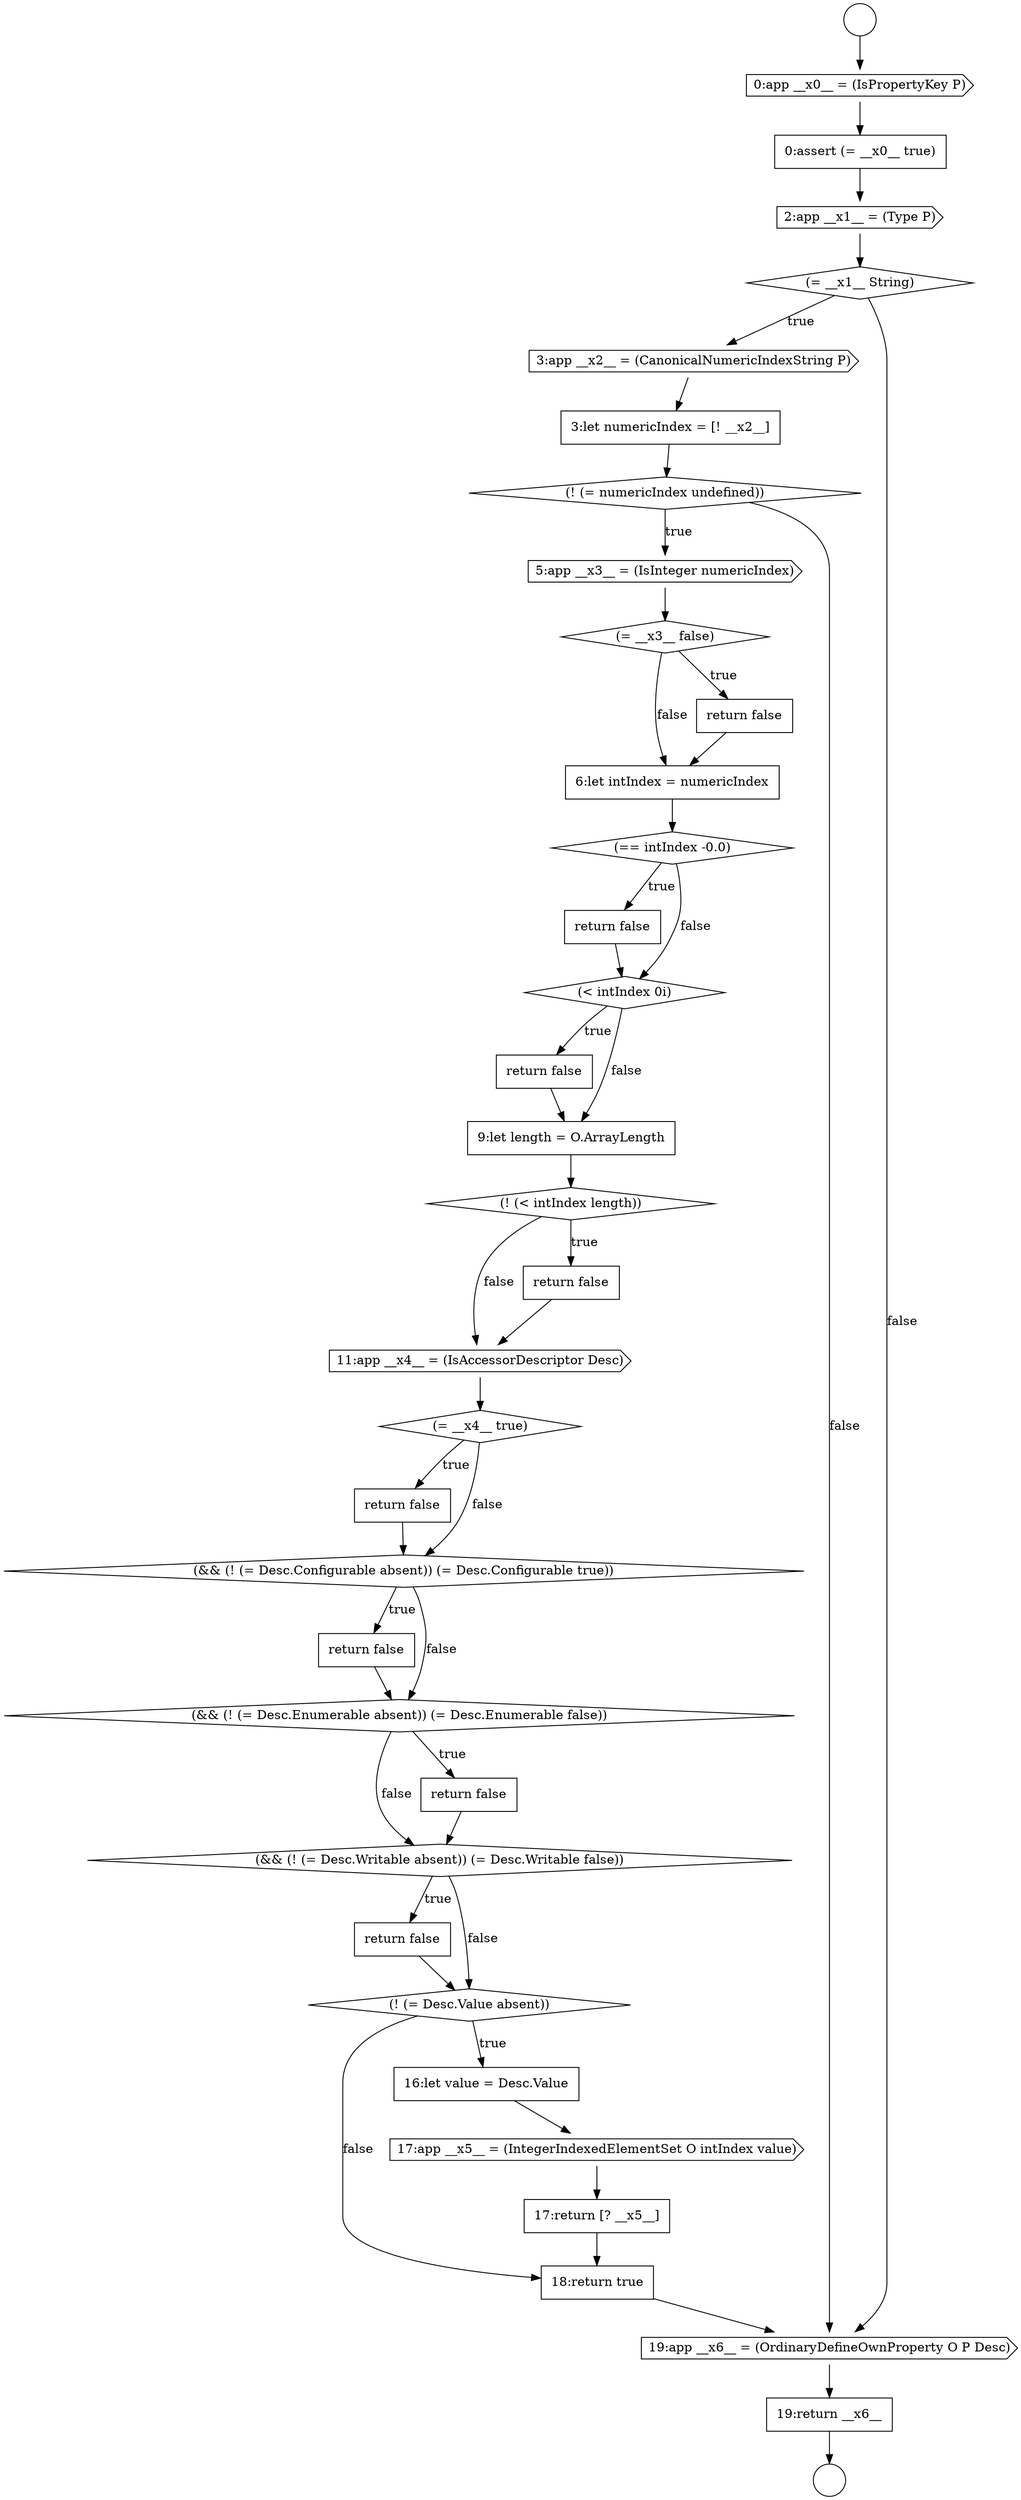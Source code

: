 digraph {
  node2432 [shape=cds, label=<<font color="black">2:app __x1__ = (Type P)</font>> color="black" fillcolor="white" style=filled]
  node2444 [shape=none, margin=0, label=<<font color="black">
    <table border="0" cellborder="1" cellspacing="0" cellpadding="10">
      <tr><td align="left">return false</td></tr>
    </table>
  </font>> color="black" fillcolor="white" style=filled]
  node2437 [shape=cds, label=<<font color="black">5:app __x3__ = (IsInteger numericIndex)</font>> color="black" fillcolor="white" style=filled]
  node2450 [shape=none, margin=0, label=<<font color="black">
    <table border="0" cellborder="1" cellspacing="0" cellpadding="10">
      <tr><td align="left">return false</td></tr>
    </table>
  </font>> color="black" fillcolor="white" style=filled]
  node2440 [shape=none, margin=0, label=<<font color="black">
    <table border="0" cellborder="1" cellspacing="0" cellpadding="10">
      <tr><td align="left">6:let intIndex = numericIndex</td></tr>
    </table>
  </font>> color="black" fillcolor="white" style=filled]
  node2439 [shape=none, margin=0, label=<<font color="black">
    <table border="0" cellborder="1" cellspacing="0" cellpadding="10">
      <tr><td align="left">return false</td></tr>
    </table>
  </font>> color="black" fillcolor="white" style=filled]
  node2449 [shape=diamond, label=<<font color="black">(= __x4__ true)</font>> color="black" fillcolor="white" style=filled]
  node2430 [shape=cds, label=<<font color="black">0:app __x0__ = (IsPropertyKey P)</font>> color="black" fillcolor="white" style=filled]
  node2452 [shape=none, margin=0, label=<<font color="black">
    <table border="0" cellborder="1" cellspacing="0" cellpadding="10">
      <tr><td align="left">return false</td></tr>
    </table>
  </font>> color="black" fillcolor="white" style=filled]
  node2463 [shape=none, margin=0, label=<<font color="black">
    <table border="0" cellborder="1" cellspacing="0" cellpadding="10">
      <tr><td align="left">19:return __x6__</td></tr>
    </table>
  </font>> color="black" fillcolor="white" style=filled]
  node2448 [shape=cds, label=<<font color="black">11:app __x4__ = (IsAccessorDescriptor Desc)</font>> color="black" fillcolor="white" style=filled]
  node2434 [shape=cds, label=<<font color="black">3:app __x2__ = (CanonicalNumericIndexString P)</font>> color="black" fillcolor="white" style=filled]
  node2459 [shape=cds, label=<<font color="black">17:app __x5__ = (IntegerIndexedElementSet O intIndex value)</font>> color="black" fillcolor="white" style=filled]
  node2456 [shape=none, margin=0, label=<<font color="black">
    <table border="0" cellborder="1" cellspacing="0" cellpadding="10">
      <tr><td align="left">return false</td></tr>
    </table>
  </font>> color="black" fillcolor="white" style=filled]
  node2451 [shape=diamond, label=<<font color="black">(&amp;&amp; (! (= Desc.Configurable absent)) (= Desc.Configurable true))</font>> color="black" fillcolor="white" style=filled]
  node2441 [shape=diamond, label=<<font color="black">(== intIndex -0.0)</font>> color="black" fillcolor="white" style=filled]
  node2428 [shape=circle label=" " color="black" fillcolor="white" style=filled]
  node2445 [shape=none, margin=0, label=<<font color="black">
    <table border="0" cellborder="1" cellspacing="0" cellpadding="10">
      <tr><td align="left">9:let length = O.ArrayLength</td></tr>
    </table>
  </font>> color="black" fillcolor="white" style=filled]
  node2433 [shape=diamond, label=<<font color="black">(= __x1__ String)</font>> color="black" fillcolor="white" style=filled]
  node2460 [shape=none, margin=0, label=<<font color="black">
    <table border="0" cellborder="1" cellspacing="0" cellpadding="10">
      <tr><td align="left">17:return [? __x5__]</td></tr>
    </table>
  </font>> color="black" fillcolor="white" style=filled]
  node2455 [shape=diamond, label=<<font color="black">(&amp;&amp; (! (= Desc.Writable absent)) (= Desc.Writable false))</font>> color="black" fillcolor="white" style=filled]
  node2442 [shape=none, margin=0, label=<<font color="black">
    <table border="0" cellborder="1" cellspacing="0" cellpadding="10">
      <tr><td align="left">return false</td></tr>
    </table>
  </font>> color="black" fillcolor="white" style=filled]
  node2457 [shape=diamond, label=<<font color="black">(! (= Desc.Value absent))</font>> color="black" fillcolor="white" style=filled]
  node2446 [shape=diamond, label=<<font color="black">(! (&lt; intIndex length))</font>> color="black" fillcolor="white" style=filled]
  node2461 [shape=none, margin=0, label=<<font color="black">
    <table border="0" cellborder="1" cellspacing="0" cellpadding="10">
      <tr><td align="left">18:return true</td></tr>
    </table>
  </font>> color="black" fillcolor="white" style=filled]
  node2454 [shape=none, margin=0, label=<<font color="black">
    <table border="0" cellborder="1" cellspacing="0" cellpadding="10">
      <tr><td align="left">return false</td></tr>
    </table>
  </font>> color="black" fillcolor="white" style=filled]
  node2429 [shape=circle label=" " color="black" fillcolor="white" style=filled]
  node2435 [shape=none, margin=0, label=<<font color="black">
    <table border="0" cellborder="1" cellspacing="0" cellpadding="10">
      <tr><td align="left">3:let numericIndex = [! __x2__]</td></tr>
    </table>
  </font>> color="black" fillcolor="white" style=filled]
  node2458 [shape=none, margin=0, label=<<font color="black">
    <table border="0" cellborder="1" cellspacing="0" cellpadding="10">
      <tr><td align="left">16:let value = Desc.Value</td></tr>
    </table>
  </font>> color="black" fillcolor="white" style=filled]
  node2443 [shape=diamond, label=<<font color="black">(&lt; intIndex 0i)</font>> color="black" fillcolor="white" style=filled]
  node2431 [shape=none, margin=0, label=<<font color="black">
    <table border="0" cellborder="1" cellspacing="0" cellpadding="10">
      <tr><td align="left">0:assert (= __x0__ true)</td></tr>
    </table>
  </font>> color="black" fillcolor="white" style=filled]
  node2447 [shape=none, margin=0, label=<<font color="black">
    <table border="0" cellborder="1" cellspacing="0" cellpadding="10">
      <tr><td align="left">return false</td></tr>
    </table>
  </font>> color="black" fillcolor="white" style=filled]
  node2462 [shape=cds, label=<<font color="black">19:app __x6__ = (OrdinaryDefineOwnProperty O P Desc)</font>> color="black" fillcolor="white" style=filled]
  node2436 [shape=diamond, label=<<font color="black">(! (= numericIndex undefined))</font>> color="black" fillcolor="white" style=filled]
  node2438 [shape=diamond, label=<<font color="black">(= __x3__ false)</font>> color="black" fillcolor="white" style=filled]
  node2453 [shape=diamond, label=<<font color="black">(&amp;&amp; (! (= Desc.Enumerable absent)) (= Desc.Enumerable false))</font>> color="black" fillcolor="white" style=filled]
  node2457 -> node2458 [label=<<font color="black">true</font>> color="black"]
  node2457 -> node2461 [label=<<font color="black">false</font>> color="black"]
  node2458 -> node2459 [ color="black"]
  node2445 -> node2446 [ color="black"]
  node2435 -> node2436 [ color="black"]
  node2462 -> node2463 [ color="black"]
  node2459 -> node2460 [ color="black"]
  node2431 -> node2432 [ color="black"]
  node2456 -> node2457 [ color="black"]
  node2446 -> node2447 [label=<<font color="black">true</font>> color="black"]
  node2446 -> node2448 [label=<<font color="black">false</font>> color="black"]
  node2432 -> node2433 [ color="black"]
  node2451 -> node2452 [label=<<font color="black">true</font>> color="black"]
  node2451 -> node2453 [label=<<font color="black">false</font>> color="black"]
  node2448 -> node2449 [ color="black"]
  node2434 -> node2435 [ color="black"]
  node2460 -> node2461 [ color="black"]
  node2442 -> node2443 [ color="black"]
  node2455 -> node2456 [label=<<font color="black">true</font>> color="black"]
  node2455 -> node2457 [label=<<font color="black">false</font>> color="black"]
  node2463 -> node2429 [ color="black"]
  node2449 -> node2450 [label=<<font color="black">true</font>> color="black"]
  node2449 -> node2451 [label=<<font color="black">false</font>> color="black"]
  node2450 -> node2451 [ color="black"]
  node2447 -> node2448 [ color="black"]
  node2443 -> node2444 [label=<<font color="black">true</font>> color="black"]
  node2443 -> node2445 [label=<<font color="black">false</font>> color="black"]
  node2453 -> node2454 [label=<<font color="black">true</font>> color="black"]
  node2453 -> node2455 [label=<<font color="black">false</font>> color="black"]
  node2439 -> node2440 [ color="black"]
  node2438 -> node2439 [label=<<font color="black">true</font>> color="black"]
  node2438 -> node2440 [label=<<font color="black">false</font>> color="black"]
  node2433 -> node2434 [label=<<font color="black">true</font>> color="black"]
  node2433 -> node2462 [label=<<font color="black">false</font>> color="black"]
  node2461 -> node2462 [ color="black"]
  node2428 -> node2430 [ color="black"]
  node2441 -> node2442 [label=<<font color="black">true</font>> color="black"]
  node2441 -> node2443 [label=<<font color="black">false</font>> color="black"]
  node2444 -> node2445 [ color="black"]
  node2430 -> node2431 [ color="black"]
  node2452 -> node2453 [ color="black"]
  node2436 -> node2437 [label=<<font color="black">true</font>> color="black"]
  node2436 -> node2462 [label=<<font color="black">false</font>> color="black"]
  node2437 -> node2438 [ color="black"]
  node2440 -> node2441 [ color="black"]
  node2454 -> node2455 [ color="black"]
}
